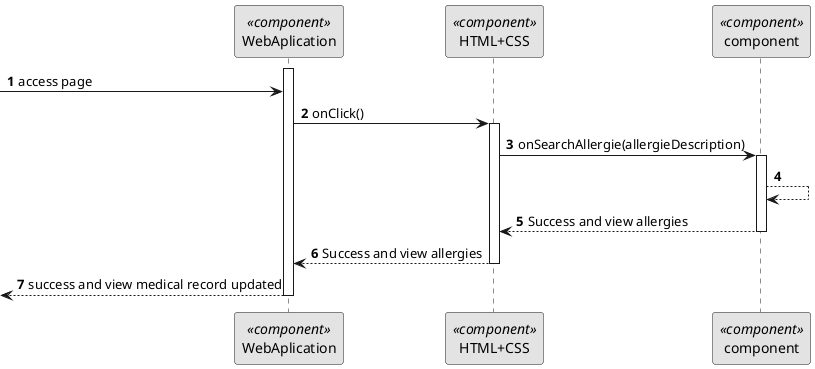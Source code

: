 @startuml 7.2.6
skinparam monochrome true
skinparam packageStyle rectangle
skinparam shadowing false

autonumber

participant "WebAplication" as FE <<component>>
participant "HTML+CSS" as HT <<component>>
participant "component" as CM <<component>>



activate FE
-> FE: access page

FE -> HT : onClick()
activate HT


HT -> CM : onSearchAllergie(allergieDescription)

activate CM

CM --> CM




CM --> HT : Success and view allergies
deactivate CM



HT --> FE : Success and view allergies
deactivate HT

<--- FE : success and view medical record updated

deactivate FE





@enduml